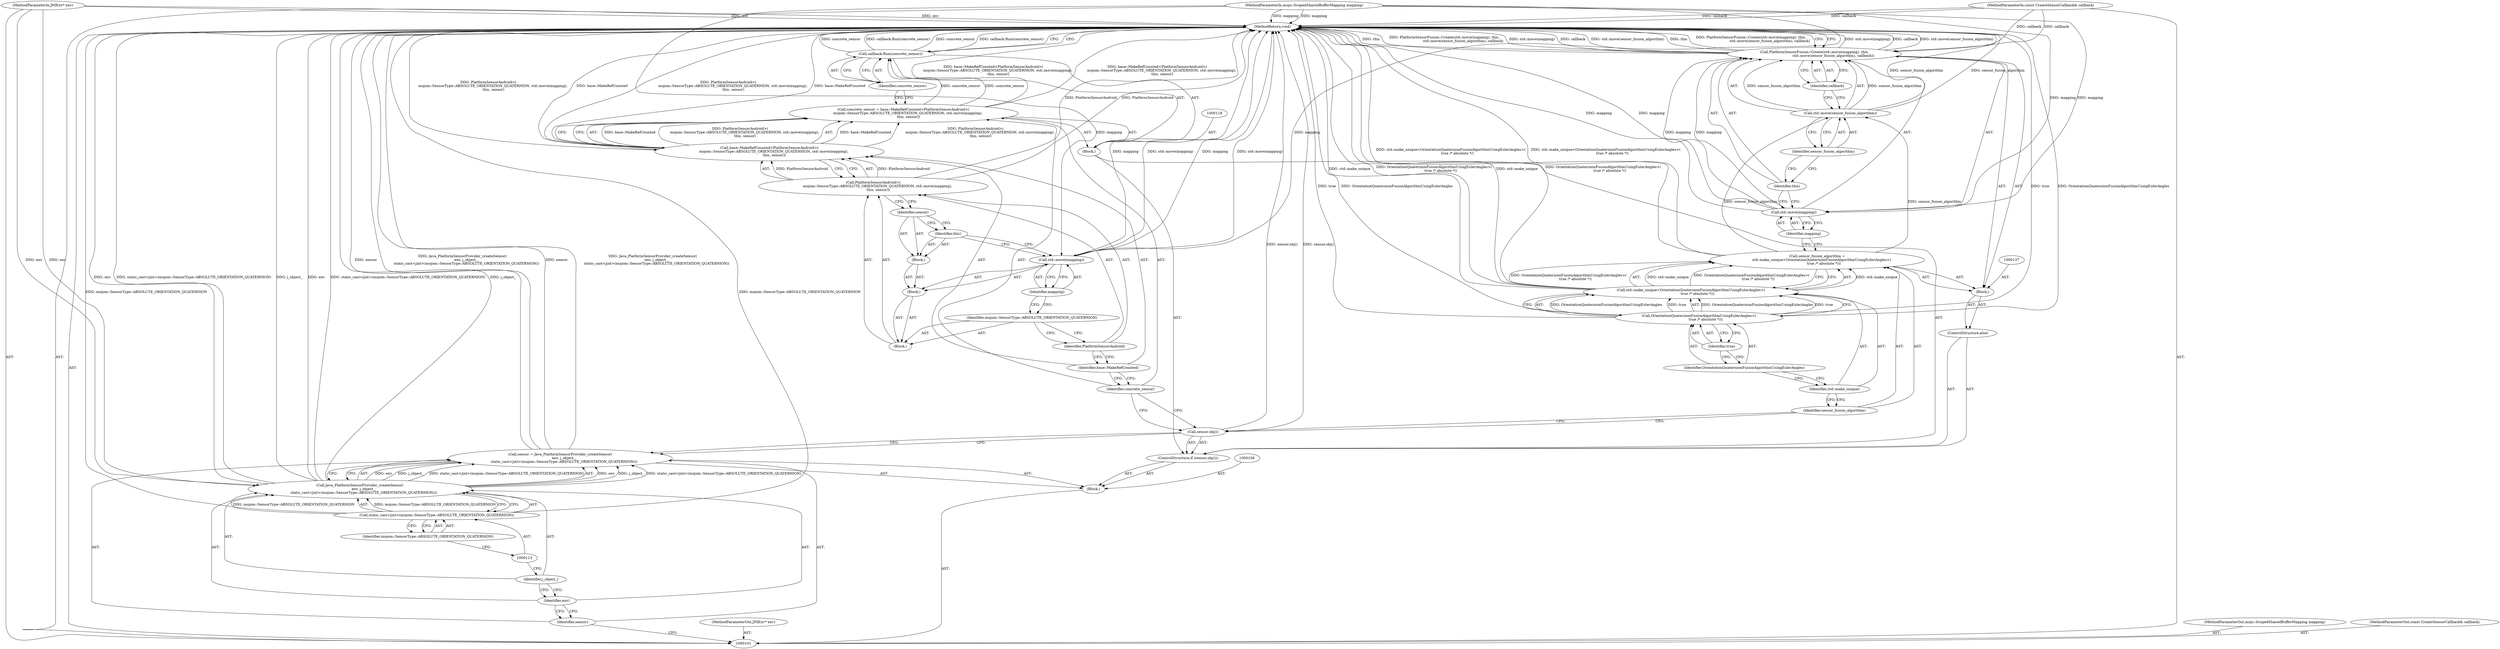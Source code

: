 digraph "1_Chrome_c0c8978849ac57e4ecd613ddc8ff7852a2054734_16" {
"1000152" [label="(MethodReturn,void)"];
"1000119" [label="(Call,concrete_sensor = base::MakeRefCounted<PlatformSensorAndroid>(\n        mojom::SensorType::ABSOLUTE_ORIENTATION_QUATERNION, std::move(mapping),\n         this, sensor))"];
"1000120" [label="(Identifier,concrete_sensor)"];
"1000121" [label="(Call,base::MakeRefCounted<PlatformSensorAndroid>(\n        mojom::SensorType::ABSOLUTE_ORIENTATION_QUATERNION, std::move(mapping),\n         this, sensor))"];
"1000122" [label="(Identifier,base::MakeRefCounted)"];
"1000123" [label="(Call,PlatformSensorAndroid>(\n        mojom::SensorType::ABSOLUTE_ORIENTATION_QUATERNION, std::move(mapping),\n         this, sensor))"];
"1000124" [label="(Identifier,PlatformSensorAndroid)"];
"1000117" [label="(Block,)"];
"1000127" [label="(Block,)"];
"1000128" [label="(Call,std::move(mapping))"];
"1000129" [label="(Identifier,mapping)"];
"1000125" [label="(Block,)"];
"1000126" [label="(Identifier,mojom::SensorType::ABSOLUTE_ORIENTATION_QUATERNION)"];
"1000132" [label="(Identifier,sensor)"];
"1000130" [label="(Block,)"];
"1000131" [label="(Identifier,this)"];
"1000134" [label="(Identifier,concrete_sensor)"];
"1000133" [label="(Call,callback.Run(concrete_sensor))"];
"1000135" [label="(ControlStructure,else)"];
"1000136" [label="(Block,)"];
"1000138" [label="(Call,sensor_fusion_algorithm =\n        std::make_unique<OrientationQuaternionFusionAlgorithmUsingEulerAngles>(\n            true /* absolute */))"];
"1000139" [label="(Identifier,sensor_fusion_algorithm)"];
"1000142" [label="(Call,OrientationQuaternionFusionAlgorithmUsingEulerAngles>(\n            true /* absolute */))"];
"1000143" [label="(Identifier,OrientationQuaternionFusionAlgorithmUsingEulerAngles)"];
"1000140" [label="(Call,std::make_unique<OrientationQuaternionFusionAlgorithmUsingEulerAngles>(\n            true /* absolute */))"];
"1000141" [label="(Identifier,std::make_unique)"];
"1000144" [label="(Identifier,true)"];
"1000102" [label="(MethodParameterIn,JNIEnv* env)"];
"1000205" [label="(MethodParameterOut,JNIEnv* env)"];
"1000146" [label="(Call,std::move(mapping))"];
"1000145" [label="(Call,PlatformSensorFusion::Create(std::move(mapping), this,\n                                  std::move(sensor_fusion_algorithm), callback))"];
"1000147" [label="(Identifier,mapping)"];
"1000148" [label="(Identifier,this)"];
"1000149" [label="(Call,std::move(sensor_fusion_algorithm))"];
"1000150" [label="(Identifier,sensor_fusion_algorithm)"];
"1000151" [label="(Identifier,callback)"];
"1000103" [label="(MethodParameterIn,mojo::ScopedSharedBufferMapping mapping)"];
"1000206" [label="(MethodParameterOut,mojo::ScopedSharedBufferMapping mapping)"];
"1000105" [label="(Block,)"];
"1000104" [label="(MethodParameterIn,const CreateSensorCallback& callback)"];
"1000207" [label="(MethodParameterOut,const CreateSensorCallback& callback)"];
"1000107" [label="(Call,sensor = Java_PlatformSensorProvider_createSensor(\n       env, j_object_,\n       static_cast<jint>(mojom::SensorType::ABSOLUTE_ORIENTATION_QUATERNION)))"];
"1000108" [label="(Identifier,sensor)"];
"1000109" [label="(Call,Java_PlatformSensorProvider_createSensor(\n       env, j_object_,\n       static_cast<jint>(mojom::SensorType::ABSOLUTE_ORIENTATION_QUATERNION)))"];
"1000111" [label="(Identifier,j_object_)"];
"1000110" [label="(Identifier,env)"];
"1000114" [label="(Identifier,mojom::SensorType::ABSOLUTE_ORIENTATION_QUATERNION)"];
"1000112" [label="(Call,static_cast<jint>(mojom::SensorType::ABSOLUTE_ORIENTATION_QUATERNION))"];
"1000115" [label="(ControlStructure,if (sensor.obj()))"];
"1000116" [label="(Call,sensor.obj())"];
"1000152" -> "1000101"  [label="AST: "];
"1000152" -> "1000133"  [label="CFG: "];
"1000152" -> "1000145"  [label="CFG: "];
"1000140" -> "1000152"  [label="DDG: OrientationQuaternionFusionAlgorithmUsingEulerAngles>(\n            true /* absolute */)"];
"1000140" -> "1000152"  [label="DDG: std::make_unique"];
"1000107" -> "1000152"  [label="DDG: sensor"];
"1000107" -> "1000152"  [label="DDG: Java_PlatformSensorProvider_createSensor(\n       env, j_object_,\n       static_cast<jint>(mojom::SensorType::ABSOLUTE_ORIENTATION_QUATERNION))"];
"1000104" -> "1000152"  [label="DDG: callback"];
"1000112" -> "1000152"  [label="DDG: mojom::SensorType::ABSOLUTE_ORIENTATION_QUATERNION"];
"1000138" -> "1000152"  [label="DDG: std::make_unique<OrientationQuaternionFusionAlgorithmUsingEulerAngles>(\n            true /* absolute */)"];
"1000119" -> "1000152"  [label="DDG: base::MakeRefCounted<PlatformSensorAndroid>(\n        mojom::SensorType::ABSOLUTE_ORIENTATION_QUATERNION, std::move(mapping),\n         this, sensor)"];
"1000109" -> "1000152"  [label="DDG: env"];
"1000109" -> "1000152"  [label="DDG: static_cast<jint>(mojom::SensorType::ABSOLUTE_ORIENTATION_QUATERNION)"];
"1000109" -> "1000152"  [label="DDG: j_object_"];
"1000149" -> "1000152"  [label="DDG: sensor_fusion_algorithm"];
"1000145" -> "1000152"  [label="DDG: std::move(mapping)"];
"1000145" -> "1000152"  [label="DDG: callback"];
"1000145" -> "1000152"  [label="DDG: std::move(sensor_fusion_algorithm)"];
"1000145" -> "1000152"  [label="DDG: this"];
"1000145" -> "1000152"  [label="DDG: PlatformSensorFusion::Create(std::move(mapping), this,\n                                  std::move(sensor_fusion_algorithm), callback)"];
"1000123" -> "1000152"  [label="DDG: PlatformSensorAndroid"];
"1000121" -> "1000152"  [label="DDG: PlatformSensorAndroid>(\n        mojom::SensorType::ABSOLUTE_ORIENTATION_QUATERNION, std::move(mapping),\n         this, sensor)"];
"1000121" -> "1000152"  [label="DDG: base::MakeRefCounted"];
"1000128" -> "1000152"  [label="DDG: mapping"];
"1000128" -> "1000152"  [label="DDG: std::move(mapping)"];
"1000103" -> "1000152"  [label="DDG: mapping"];
"1000142" -> "1000152"  [label="DDG: true"];
"1000142" -> "1000152"  [label="DDG: OrientationQuaternionFusionAlgorithmUsingEulerAngles"];
"1000133" -> "1000152"  [label="DDG: concrete_sensor"];
"1000133" -> "1000152"  [label="DDG: callback.Run(concrete_sensor)"];
"1000102" -> "1000152"  [label="DDG: env"];
"1000146" -> "1000152"  [label="DDG: mapping"];
"1000116" -> "1000152"  [label="DDG: sensor.obj()"];
"1000119" -> "1000117"  [label="AST: "];
"1000119" -> "1000121"  [label="CFG: "];
"1000120" -> "1000119"  [label="AST: "];
"1000121" -> "1000119"  [label="AST: "];
"1000134" -> "1000119"  [label="CFG: "];
"1000119" -> "1000152"  [label="DDG: base::MakeRefCounted<PlatformSensorAndroid>(\n        mojom::SensorType::ABSOLUTE_ORIENTATION_QUATERNION, std::move(mapping),\n         this, sensor)"];
"1000121" -> "1000119"  [label="DDG: base::MakeRefCounted"];
"1000121" -> "1000119"  [label="DDG: PlatformSensorAndroid>(\n        mojom::SensorType::ABSOLUTE_ORIENTATION_QUATERNION, std::move(mapping),\n         this, sensor)"];
"1000119" -> "1000133"  [label="DDG: concrete_sensor"];
"1000120" -> "1000119"  [label="AST: "];
"1000120" -> "1000116"  [label="CFG: "];
"1000122" -> "1000120"  [label="CFG: "];
"1000121" -> "1000119"  [label="AST: "];
"1000121" -> "1000123"  [label="CFG: "];
"1000122" -> "1000121"  [label="AST: "];
"1000123" -> "1000121"  [label="AST: "];
"1000119" -> "1000121"  [label="CFG: "];
"1000121" -> "1000152"  [label="DDG: PlatformSensorAndroid>(\n        mojom::SensorType::ABSOLUTE_ORIENTATION_QUATERNION, std::move(mapping),\n         this, sensor)"];
"1000121" -> "1000152"  [label="DDG: base::MakeRefCounted"];
"1000121" -> "1000119"  [label="DDG: base::MakeRefCounted"];
"1000121" -> "1000119"  [label="DDG: PlatformSensorAndroid>(\n        mojom::SensorType::ABSOLUTE_ORIENTATION_QUATERNION, std::move(mapping),\n         this, sensor)"];
"1000123" -> "1000121"  [label="DDG: PlatformSensorAndroid"];
"1000122" -> "1000121"  [label="AST: "];
"1000122" -> "1000120"  [label="CFG: "];
"1000124" -> "1000122"  [label="CFG: "];
"1000123" -> "1000121"  [label="AST: "];
"1000123" -> "1000132"  [label="CFG: "];
"1000124" -> "1000123"  [label="AST: "];
"1000125" -> "1000123"  [label="AST: "];
"1000121" -> "1000123"  [label="CFG: "];
"1000123" -> "1000152"  [label="DDG: PlatformSensorAndroid"];
"1000123" -> "1000121"  [label="DDG: PlatformSensorAndroid"];
"1000124" -> "1000123"  [label="AST: "];
"1000124" -> "1000122"  [label="CFG: "];
"1000126" -> "1000124"  [label="CFG: "];
"1000117" -> "1000115"  [label="AST: "];
"1000118" -> "1000117"  [label="AST: "];
"1000119" -> "1000117"  [label="AST: "];
"1000133" -> "1000117"  [label="AST: "];
"1000127" -> "1000125"  [label="AST: "];
"1000128" -> "1000127"  [label="AST: "];
"1000130" -> "1000127"  [label="AST: "];
"1000128" -> "1000127"  [label="AST: "];
"1000128" -> "1000129"  [label="CFG: "];
"1000129" -> "1000128"  [label="AST: "];
"1000131" -> "1000128"  [label="CFG: "];
"1000128" -> "1000152"  [label="DDG: mapping"];
"1000128" -> "1000152"  [label="DDG: std::move(mapping)"];
"1000103" -> "1000128"  [label="DDG: mapping"];
"1000129" -> "1000128"  [label="AST: "];
"1000129" -> "1000126"  [label="CFG: "];
"1000128" -> "1000129"  [label="CFG: "];
"1000125" -> "1000123"  [label="AST: "];
"1000126" -> "1000125"  [label="AST: "];
"1000127" -> "1000125"  [label="AST: "];
"1000126" -> "1000125"  [label="AST: "];
"1000126" -> "1000124"  [label="CFG: "];
"1000129" -> "1000126"  [label="CFG: "];
"1000132" -> "1000130"  [label="AST: "];
"1000132" -> "1000131"  [label="CFG: "];
"1000123" -> "1000132"  [label="CFG: "];
"1000130" -> "1000127"  [label="AST: "];
"1000131" -> "1000130"  [label="AST: "];
"1000132" -> "1000130"  [label="AST: "];
"1000131" -> "1000130"  [label="AST: "];
"1000131" -> "1000128"  [label="CFG: "];
"1000132" -> "1000131"  [label="CFG: "];
"1000134" -> "1000133"  [label="AST: "];
"1000134" -> "1000119"  [label="CFG: "];
"1000133" -> "1000134"  [label="CFG: "];
"1000133" -> "1000117"  [label="AST: "];
"1000133" -> "1000134"  [label="CFG: "];
"1000134" -> "1000133"  [label="AST: "];
"1000152" -> "1000133"  [label="CFG: "];
"1000133" -> "1000152"  [label="DDG: concrete_sensor"];
"1000133" -> "1000152"  [label="DDG: callback.Run(concrete_sensor)"];
"1000119" -> "1000133"  [label="DDG: concrete_sensor"];
"1000135" -> "1000115"  [label="AST: "];
"1000136" -> "1000135"  [label="AST: "];
"1000136" -> "1000135"  [label="AST: "];
"1000137" -> "1000136"  [label="AST: "];
"1000138" -> "1000136"  [label="AST: "];
"1000145" -> "1000136"  [label="AST: "];
"1000138" -> "1000136"  [label="AST: "];
"1000138" -> "1000140"  [label="CFG: "];
"1000139" -> "1000138"  [label="AST: "];
"1000140" -> "1000138"  [label="AST: "];
"1000147" -> "1000138"  [label="CFG: "];
"1000138" -> "1000152"  [label="DDG: std::make_unique<OrientationQuaternionFusionAlgorithmUsingEulerAngles>(\n            true /* absolute */)"];
"1000140" -> "1000138"  [label="DDG: std::make_unique"];
"1000140" -> "1000138"  [label="DDG: OrientationQuaternionFusionAlgorithmUsingEulerAngles>(\n            true /* absolute */)"];
"1000138" -> "1000149"  [label="DDG: sensor_fusion_algorithm"];
"1000139" -> "1000138"  [label="AST: "];
"1000139" -> "1000116"  [label="CFG: "];
"1000141" -> "1000139"  [label="CFG: "];
"1000142" -> "1000140"  [label="AST: "];
"1000142" -> "1000144"  [label="CFG: "];
"1000143" -> "1000142"  [label="AST: "];
"1000144" -> "1000142"  [label="AST: "];
"1000140" -> "1000142"  [label="CFG: "];
"1000142" -> "1000152"  [label="DDG: true"];
"1000142" -> "1000152"  [label="DDG: OrientationQuaternionFusionAlgorithmUsingEulerAngles"];
"1000142" -> "1000140"  [label="DDG: OrientationQuaternionFusionAlgorithmUsingEulerAngles"];
"1000142" -> "1000140"  [label="DDG: true"];
"1000143" -> "1000142"  [label="AST: "];
"1000143" -> "1000141"  [label="CFG: "];
"1000144" -> "1000143"  [label="CFG: "];
"1000140" -> "1000138"  [label="AST: "];
"1000140" -> "1000142"  [label="CFG: "];
"1000141" -> "1000140"  [label="AST: "];
"1000142" -> "1000140"  [label="AST: "];
"1000138" -> "1000140"  [label="CFG: "];
"1000140" -> "1000152"  [label="DDG: OrientationQuaternionFusionAlgorithmUsingEulerAngles>(\n            true /* absolute */)"];
"1000140" -> "1000152"  [label="DDG: std::make_unique"];
"1000140" -> "1000138"  [label="DDG: std::make_unique"];
"1000140" -> "1000138"  [label="DDG: OrientationQuaternionFusionAlgorithmUsingEulerAngles>(\n            true /* absolute */)"];
"1000142" -> "1000140"  [label="DDG: OrientationQuaternionFusionAlgorithmUsingEulerAngles"];
"1000142" -> "1000140"  [label="DDG: true"];
"1000141" -> "1000140"  [label="AST: "];
"1000141" -> "1000139"  [label="CFG: "];
"1000143" -> "1000141"  [label="CFG: "];
"1000144" -> "1000142"  [label="AST: "];
"1000144" -> "1000143"  [label="CFG: "];
"1000142" -> "1000144"  [label="CFG: "];
"1000102" -> "1000101"  [label="AST: "];
"1000102" -> "1000152"  [label="DDG: env"];
"1000102" -> "1000109"  [label="DDG: env"];
"1000205" -> "1000101"  [label="AST: "];
"1000146" -> "1000145"  [label="AST: "];
"1000146" -> "1000147"  [label="CFG: "];
"1000147" -> "1000146"  [label="AST: "];
"1000148" -> "1000146"  [label="CFG: "];
"1000146" -> "1000152"  [label="DDG: mapping"];
"1000146" -> "1000145"  [label="DDG: mapping"];
"1000103" -> "1000146"  [label="DDG: mapping"];
"1000145" -> "1000136"  [label="AST: "];
"1000145" -> "1000151"  [label="CFG: "];
"1000146" -> "1000145"  [label="AST: "];
"1000148" -> "1000145"  [label="AST: "];
"1000149" -> "1000145"  [label="AST: "];
"1000151" -> "1000145"  [label="AST: "];
"1000152" -> "1000145"  [label="CFG: "];
"1000145" -> "1000152"  [label="DDG: std::move(mapping)"];
"1000145" -> "1000152"  [label="DDG: callback"];
"1000145" -> "1000152"  [label="DDG: std::move(sensor_fusion_algorithm)"];
"1000145" -> "1000152"  [label="DDG: this"];
"1000145" -> "1000152"  [label="DDG: PlatformSensorFusion::Create(std::move(mapping), this,\n                                  std::move(sensor_fusion_algorithm), callback)"];
"1000146" -> "1000145"  [label="DDG: mapping"];
"1000149" -> "1000145"  [label="DDG: sensor_fusion_algorithm"];
"1000104" -> "1000145"  [label="DDG: callback"];
"1000147" -> "1000146"  [label="AST: "];
"1000147" -> "1000138"  [label="CFG: "];
"1000146" -> "1000147"  [label="CFG: "];
"1000148" -> "1000145"  [label="AST: "];
"1000148" -> "1000146"  [label="CFG: "];
"1000150" -> "1000148"  [label="CFG: "];
"1000149" -> "1000145"  [label="AST: "];
"1000149" -> "1000150"  [label="CFG: "];
"1000150" -> "1000149"  [label="AST: "];
"1000151" -> "1000149"  [label="CFG: "];
"1000149" -> "1000152"  [label="DDG: sensor_fusion_algorithm"];
"1000149" -> "1000145"  [label="DDG: sensor_fusion_algorithm"];
"1000138" -> "1000149"  [label="DDG: sensor_fusion_algorithm"];
"1000150" -> "1000149"  [label="AST: "];
"1000150" -> "1000148"  [label="CFG: "];
"1000149" -> "1000150"  [label="CFG: "];
"1000151" -> "1000145"  [label="AST: "];
"1000151" -> "1000149"  [label="CFG: "];
"1000145" -> "1000151"  [label="CFG: "];
"1000103" -> "1000101"  [label="AST: "];
"1000103" -> "1000152"  [label="DDG: mapping"];
"1000103" -> "1000128"  [label="DDG: mapping"];
"1000103" -> "1000146"  [label="DDG: mapping"];
"1000206" -> "1000101"  [label="AST: "];
"1000105" -> "1000101"  [label="AST: "];
"1000106" -> "1000105"  [label="AST: "];
"1000107" -> "1000105"  [label="AST: "];
"1000115" -> "1000105"  [label="AST: "];
"1000104" -> "1000101"  [label="AST: "];
"1000104" -> "1000152"  [label="DDG: callback"];
"1000104" -> "1000145"  [label="DDG: callback"];
"1000207" -> "1000101"  [label="AST: "];
"1000107" -> "1000105"  [label="AST: "];
"1000107" -> "1000109"  [label="CFG: "];
"1000108" -> "1000107"  [label="AST: "];
"1000109" -> "1000107"  [label="AST: "];
"1000116" -> "1000107"  [label="CFG: "];
"1000107" -> "1000152"  [label="DDG: sensor"];
"1000107" -> "1000152"  [label="DDG: Java_PlatformSensorProvider_createSensor(\n       env, j_object_,\n       static_cast<jint>(mojom::SensorType::ABSOLUTE_ORIENTATION_QUATERNION))"];
"1000109" -> "1000107"  [label="DDG: env"];
"1000109" -> "1000107"  [label="DDG: j_object_"];
"1000109" -> "1000107"  [label="DDG: static_cast<jint>(mojom::SensorType::ABSOLUTE_ORIENTATION_QUATERNION)"];
"1000108" -> "1000107"  [label="AST: "];
"1000108" -> "1000101"  [label="CFG: "];
"1000110" -> "1000108"  [label="CFG: "];
"1000109" -> "1000107"  [label="AST: "];
"1000109" -> "1000112"  [label="CFG: "];
"1000110" -> "1000109"  [label="AST: "];
"1000111" -> "1000109"  [label="AST: "];
"1000112" -> "1000109"  [label="AST: "];
"1000107" -> "1000109"  [label="CFG: "];
"1000109" -> "1000152"  [label="DDG: env"];
"1000109" -> "1000152"  [label="DDG: static_cast<jint>(mojom::SensorType::ABSOLUTE_ORIENTATION_QUATERNION)"];
"1000109" -> "1000152"  [label="DDG: j_object_"];
"1000109" -> "1000107"  [label="DDG: env"];
"1000109" -> "1000107"  [label="DDG: j_object_"];
"1000109" -> "1000107"  [label="DDG: static_cast<jint>(mojom::SensorType::ABSOLUTE_ORIENTATION_QUATERNION)"];
"1000102" -> "1000109"  [label="DDG: env"];
"1000112" -> "1000109"  [label="DDG: mojom::SensorType::ABSOLUTE_ORIENTATION_QUATERNION"];
"1000111" -> "1000109"  [label="AST: "];
"1000111" -> "1000110"  [label="CFG: "];
"1000113" -> "1000111"  [label="CFG: "];
"1000110" -> "1000109"  [label="AST: "];
"1000110" -> "1000108"  [label="CFG: "];
"1000111" -> "1000110"  [label="CFG: "];
"1000114" -> "1000112"  [label="AST: "];
"1000114" -> "1000113"  [label="CFG: "];
"1000112" -> "1000114"  [label="CFG: "];
"1000112" -> "1000109"  [label="AST: "];
"1000112" -> "1000114"  [label="CFG: "];
"1000113" -> "1000112"  [label="AST: "];
"1000114" -> "1000112"  [label="AST: "];
"1000109" -> "1000112"  [label="CFG: "];
"1000112" -> "1000152"  [label="DDG: mojom::SensorType::ABSOLUTE_ORIENTATION_QUATERNION"];
"1000112" -> "1000109"  [label="DDG: mojom::SensorType::ABSOLUTE_ORIENTATION_QUATERNION"];
"1000115" -> "1000105"  [label="AST: "];
"1000116" -> "1000115"  [label="AST: "];
"1000117" -> "1000115"  [label="AST: "];
"1000135" -> "1000115"  [label="AST: "];
"1000116" -> "1000115"  [label="AST: "];
"1000116" -> "1000107"  [label="CFG: "];
"1000120" -> "1000116"  [label="CFG: "];
"1000139" -> "1000116"  [label="CFG: "];
"1000116" -> "1000152"  [label="DDG: sensor.obj()"];
}
